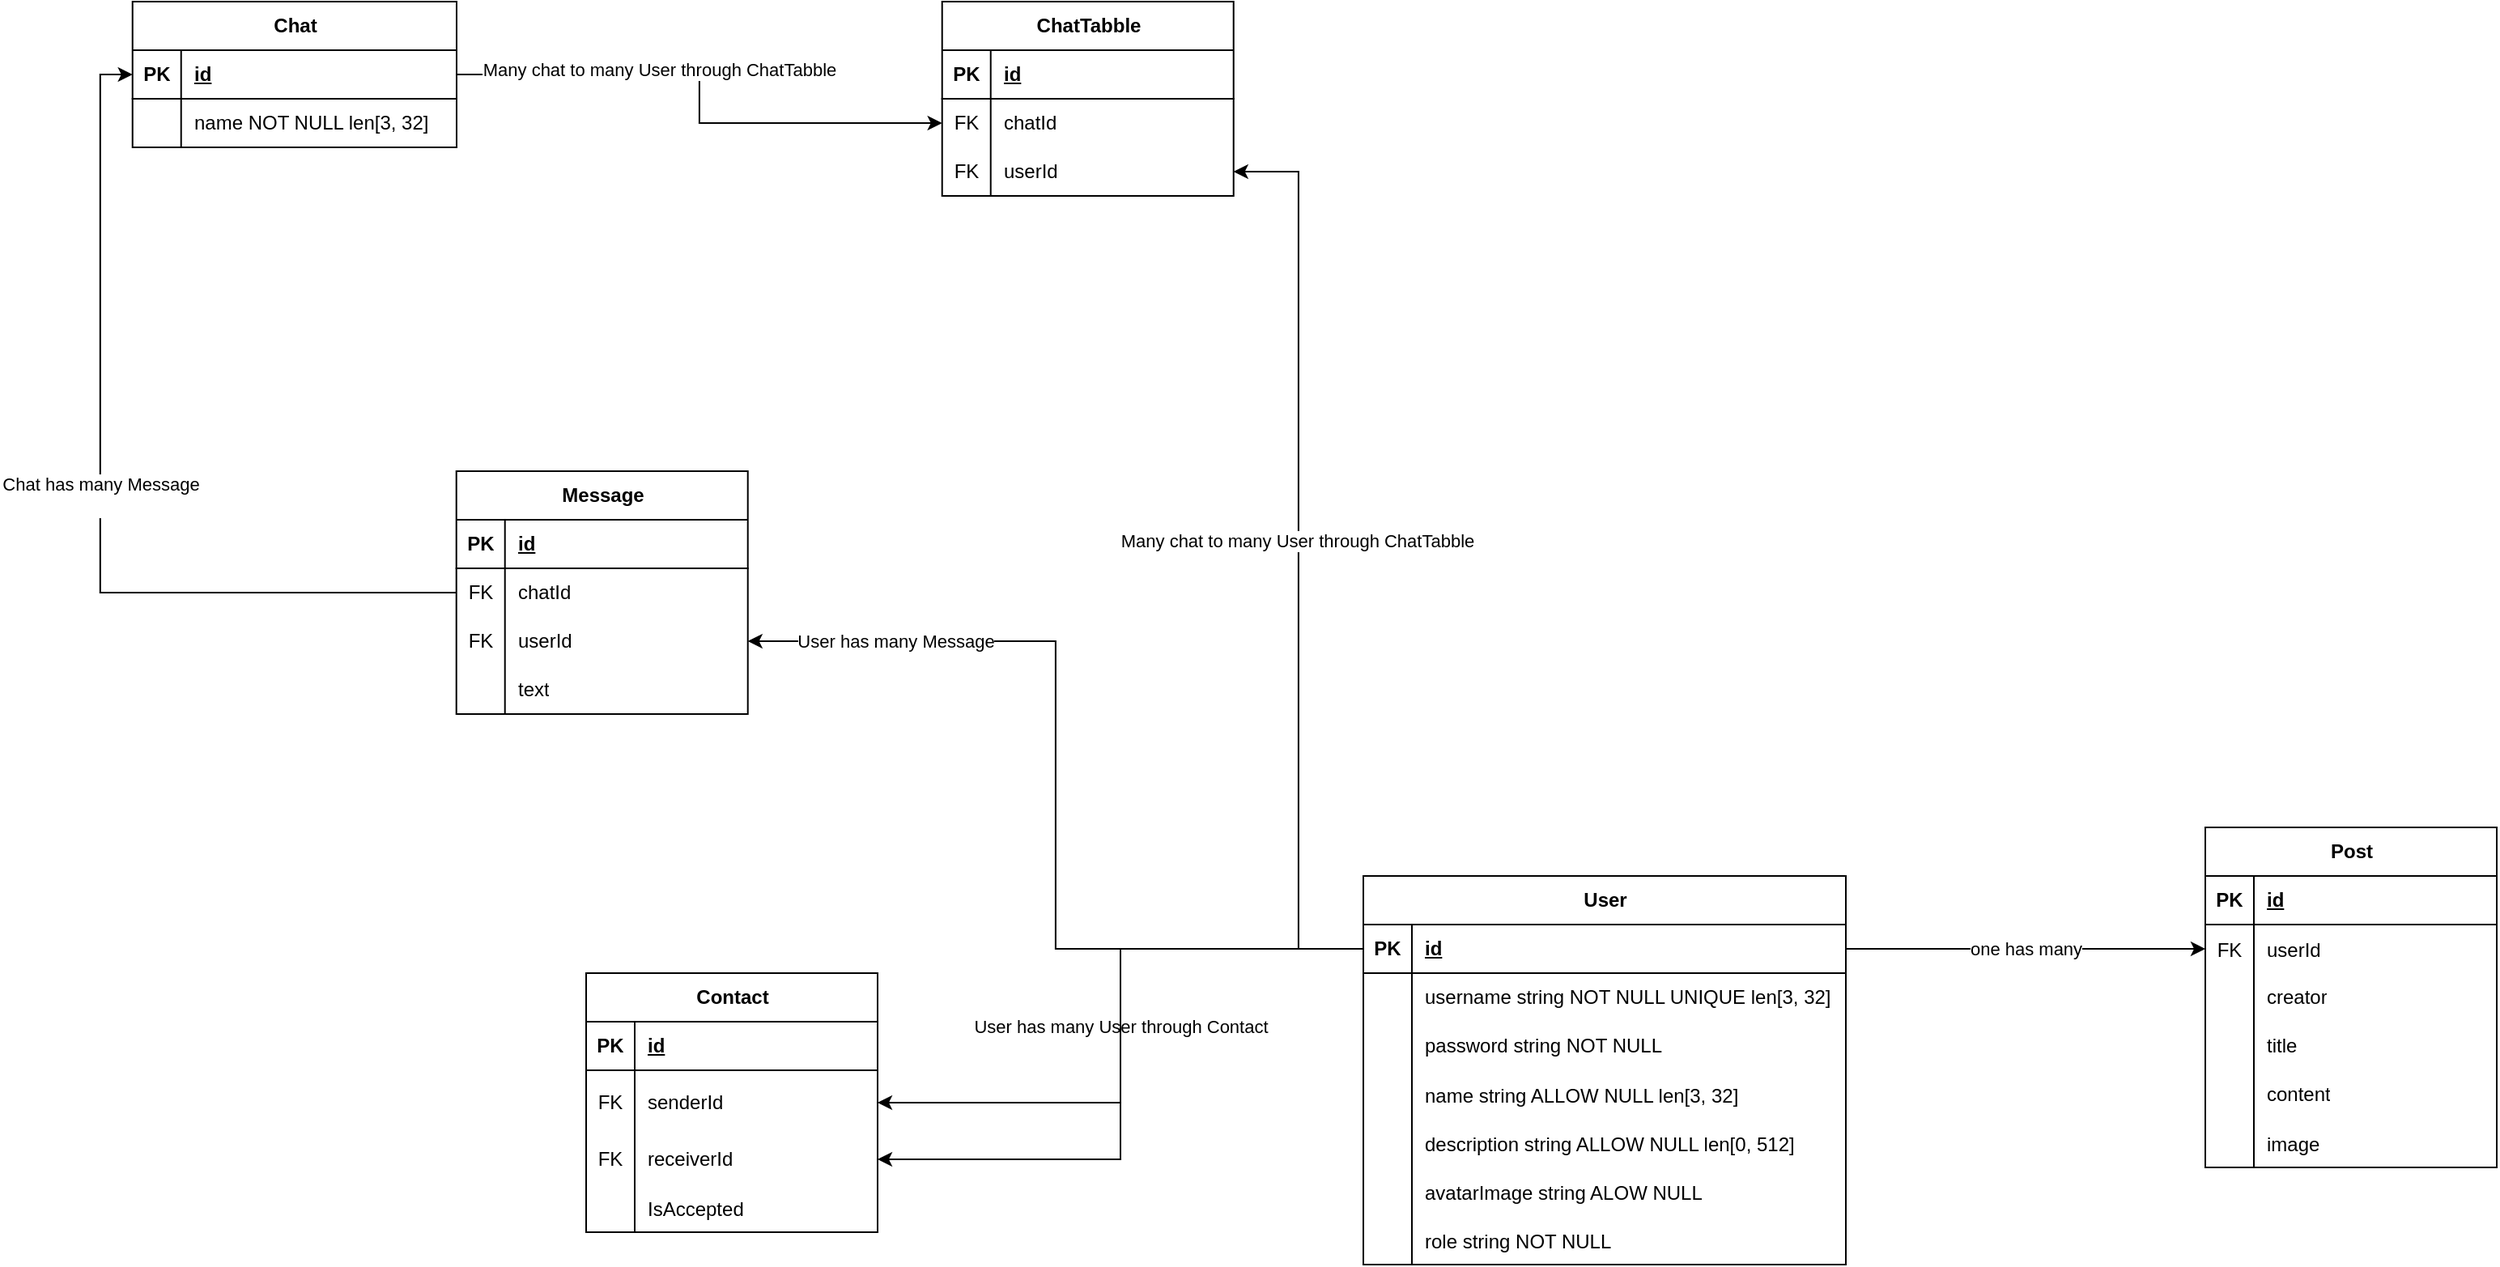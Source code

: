 <mxfile version="26.0.7">
  <diagram id="o-GIT0J28lEC-xjzzn_q" name="Страница — 1">
    <mxGraphModel dx="1694" dy="1719" grid="1" gridSize="10" guides="1" tooltips="1" connect="1" arrows="1" fold="1" page="1" pageScale="1" pageWidth="827" pageHeight="1169" math="0" shadow="0" adaptiveColors="auto">
      <root>
        <mxCell id="0" />
        <mxCell id="1" parent="0" />
        <mxCell id="wrIphnK_UjTb3TFfdowP-1" value="User" style="shape=table;startSize=30;container=1;collapsible=1;childLayout=tableLayout;fixedRows=1;rowLines=0;fontStyle=1;align=center;resizeLast=1;html=1;" vertex="1" parent="1">
          <mxGeometry x="80" y="160" width="298" height="240" as="geometry">
            <mxRectangle x="200" y="160" width="70" height="30" as="alternateBounds" />
          </mxGeometry>
        </mxCell>
        <mxCell id="wrIphnK_UjTb3TFfdowP-2" value="" style="shape=tableRow;horizontal=0;startSize=0;swimlaneHead=0;swimlaneBody=0;fillColor=none;collapsible=0;dropTarget=0;points=[[0,0.5],[1,0.5]];portConstraint=eastwest;top=0;left=0;right=0;bottom=1;" vertex="1" parent="wrIphnK_UjTb3TFfdowP-1">
          <mxGeometry y="30" width="298" height="30" as="geometry" />
        </mxCell>
        <mxCell id="wrIphnK_UjTb3TFfdowP-3" value="PK" style="shape=partialRectangle;connectable=0;fillColor=none;top=0;left=0;bottom=0;right=0;fontStyle=1;overflow=hidden;whiteSpace=wrap;html=1;" vertex="1" parent="wrIphnK_UjTb3TFfdowP-2">
          <mxGeometry width="30" height="30" as="geometry">
            <mxRectangle width="30" height="30" as="alternateBounds" />
          </mxGeometry>
        </mxCell>
        <mxCell id="wrIphnK_UjTb3TFfdowP-4" value="id" style="shape=partialRectangle;connectable=0;fillColor=none;top=0;left=0;bottom=0;right=0;align=left;spacingLeft=6;fontStyle=5;overflow=hidden;whiteSpace=wrap;html=1;" vertex="1" parent="wrIphnK_UjTb3TFfdowP-2">
          <mxGeometry x="30" width="268" height="30" as="geometry">
            <mxRectangle width="268" height="30" as="alternateBounds" />
          </mxGeometry>
        </mxCell>
        <mxCell id="wrIphnK_UjTb3TFfdowP-5" value="" style="shape=tableRow;horizontal=0;startSize=0;swimlaneHead=0;swimlaneBody=0;fillColor=none;collapsible=0;dropTarget=0;points=[[0,0.5],[1,0.5]];portConstraint=eastwest;top=0;left=0;right=0;bottom=0;" vertex="1" parent="wrIphnK_UjTb3TFfdowP-1">
          <mxGeometry y="60" width="298" height="30" as="geometry" />
        </mxCell>
        <mxCell id="wrIphnK_UjTb3TFfdowP-6" value="" style="shape=partialRectangle;connectable=0;fillColor=none;top=0;left=0;bottom=0;right=0;editable=1;overflow=hidden;whiteSpace=wrap;html=1;" vertex="1" parent="wrIphnK_UjTb3TFfdowP-5">
          <mxGeometry width="30" height="30" as="geometry">
            <mxRectangle width="30" height="30" as="alternateBounds" />
          </mxGeometry>
        </mxCell>
        <mxCell id="wrIphnK_UjTb3TFfdowP-7" value="username string NOT NULL UNIQUE len[3, 32]" style="shape=partialRectangle;connectable=0;fillColor=none;top=0;left=0;bottom=0;right=0;align=left;spacingLeft=6;overflow=hidden;whiteSpace=wrap;html=1;" vertex="1" parent="wrIphnK_UjTb3TFfdowP-5">
          <mxGeometry x="30" width="268" height="30" as="geometry">
            <mxRectangle width="268" height="30" as="alternateBounds" />
          </mxGeometry>
        </mxCell>
        <mxCell id="wrIphnK_UjTb3TFfdowP-8" value="" style="shape=tableRow;horizontal=0;startSize=0;swimlaneHead=0;swimlaneBody=0;fillColor=none;collapsible=0;dropTarget=0;points=[[0,0.5],[1,0.5]];portConstraint=eastwest;top=0;left=0;right=0;bottom=0;" vertex="1" parent="wrIphnK_UjTb3TFfdowP-1">
          <mxGeometry y="90" width="298" height="30" as="geometry" />
        </mxCell>
        <mxCell id="wrIphnK_UjTb3TFfdowP-9" value="" style="shape=partialRectangle;connectable=0;fillColor=none;top=0;left=0;bottom=0;right=0;editable=1;overflow=hidden;whiteSpace=wrap;html=1;" vertex="1" parent="wrIphnK_UjTb3TFfdowP-8">
          <mxGeometry width="30" height="30" as="geometry">
            <mxRectangle width="30" height="30" as="alternateBounds" />
          </mxGeometry>
        </mxCell>
        <mxCell id="wrIphnK_UjTb3TFfdowP-10" value="password string NOT NULL" style="shape=partialRectangle;connectable=0;fillColor=none;top=0;left=0;bottom=0;right=0;align=left;spacingLeft=6;overflow=hidden;whiteSpace=wrap;html=1;" vertex="1" parent="wrIphnK_UjTb3TFfdowP-8">
          <mxGeometry x="30" width="268" height="30" as="geometry">
            <mxRectangle width="268" height="30" as="alternateBounds" />
          </mxGeometry>
        </mxCell>
        <mxCell id="wrIphnK_UjTb3TFfdowP-15" value="" style="shape=tableRow;horizontal=0;startSize=0;swimlaneHead=0;swimlaneBody=0;fillColor=none;collapsible=0;dropTarget=0;points=[[0,0.5],[1,0.5]];portConstraint=eastwest;top=0;left=0;right=0;bottom=0;" vertex="1" parent="wrIphnK_UjTb3TFfdowP-1">
          <mxGeometry y="120" width="298" height="30" as="geometry" />
        </mxCell>
        <mxCell id="wrIphnK_UjTb3TFfdowP-16" value="" style="shape=partialRectangle;connectable=0;fillColor=none;top=0;left=0;bottom=0;right=0;editable=1;overflow=hidden;" vertex="1" parent="wrIphnK_UjTb3TFfdowP-15">
          <mxGeometry width="30" height="30" as="geometry">
            <mxRectangle width="30" height="30" as="alternateBounds" />
          </mxGeometry>
        </mxCell>
        <mxCell id="wrIphnK_UjTb3TFfdowP-17" value="name string ALLOW NULL len[3, 32]" style="shape=partialRectangle;connectable=0;fillColor=none;top=0;left=0;bottom=0;right=0;align=left;spacingLeft=6;overflow=hidden;" vertex="1" parent="wrIphnK_UjTb3TFfdowP-15">
          <mxGeometry x="30" width="268" height="30" as="geometry">
            <mxRectangle width="268" height="30" as="alternateBounds" />
          </mxGeometry>
        </mxCell>
        <mxCell id="wrIphnK_UjTb3TFfdowP-30" value="" style="shape=tableRow;horizontal=0;startSize=0;swimlaneHead=0;swimlaneBody=0;fillColor=none;collapsible=0;dropTarget=0;points=[[0,0.5],[1,0.5]];portConstraint=eastwest;top=0;left=0;right=0;bottom=0;" vertex="1" parent="wrIphnK_UjTb3TFfdowP-1">
          <mxGeometry y="150" width="298" height="30" as="geometry" />
        </mxCell>
        <mxCell id="wrIphnK_UjTb3TFfdowP-31" value="" style="shape=partialRectangle;connectable=0;fillColor=none;top=0;left=0;bottom=0;right=0;editable=1;overflow=hidden;" vertex="1" parent="wrIphnK_UjTb3TFfdowP-30">
          <mxGeometry width="30" height="30" as="geometry">
            <mxRectangle width="30" height="30" as="alternateBounds" />
          </mxGeometry>
        </mxCell>
        <mxCell id="wrIphnK_UjTb3TFfdowP-32" value="description string ALLOW NULL len[0, 512]" style="shape=partialRectangle;connectable=0;fillColor=none;top=0;left=0;bottom=0;right=0;align=left;spacingLeft=6;overflow=hidden;" vertex="1" parent="wrIphnK_UjTb3TFfdowP-30">
          <mxGeometry x="30" width="268" height="30" as="geometry">
            <mxRectangle width="268" height="30" as="alternateBounds" />
          </mxGeometry>
        </mxCell>
        <mxCell id="wrIphnK_UjTb3TFfdowP-33" value="" style="shape=tableRow;horizontal=0;startSize=0;swimlaneHead=0;swimlaneBody=0;fillColor=none;collapsible=0;dropTarget=0;points=[[0,0.5],[1,0.5]];portConstraint=eastwest;top=0;left=0;right=0;bottom=0;" vertex="1" parent="wrIphnK_UjTb3TFfdowP-1">
          <mxGeometry y="180" width="298" height="30" as="geometry" />
        </mxCell>
        <mxCell id="wrIphnK_UjTb3TFfdowP-34" value="" style="shape=partialRectangle;connectable=0;fillColor=none;top=0;left=0;bottom=0;right=0;editable=1;overflow=hidden;" vertex="1" parent="wrIphnK_UjTb3TFfdowP-33">
          <mxGeometry width="30" height="30" as="geometry">
            <mxRectangle width="30" height="30" as="alternateBounds" />
          </mxGeometry>
        </mxCell>
        <mxCell id="wrIphnK_UjTb3TFfdowP-35" value="avatarImage string ALOW NULL " style="shape=partialRectangle;connectable=0;fillColor=none;top=0;left=0;bottom=0;right=0;align=left;spacingLeft=6;overflow=hidden;" vertex="1" parent="wrIphnK_UjTb3TFfdowP-33">
          <mxGeometry x="30" width="268" height="30" as="geometry">
            <mxRectangle width="268" height="30" as="alternateBounds" />
          </mxGeometry>
        </mxCell>
        <mxCell id="wrIphnK_UjTb3TFfdowP-66" value="" style="shape=tableRow;horizontal=0;startSize=0;swimlaneHead=0;swimlaneBody=0;fillColor=none;collapsible=0;dropTarget=0;points=[[0,0.5],[1,0.5]];portConstraint=eastwest;top=0;left=0;right=0;bottom=0;" vertex="1" parent="wrIphnK_UjTb3TFfdowP-1">
          <mxGeometry y="210" width="298" height="30" as="geometry" />
        </mxCell>
        <mxCell id="wrIphnK_UjTb3TFfdowP-67" value="" style="shape=partialRectangle;connectable=0;fillColor=none;top=0;left=0;bottom=0;right=0;editable=1;overflow=hidden;" vertex="1" parent="wrIphnK_UjTb3TFfdowP-66">
          <mxGeometry width="30" height="30" as="geometry">
            <mxRectangle width="30" height="30" as="alternateBounds" />
          </mxGeometry>
        </mxCell>
        <mxCell id="wrIphnK_UjTb3TFfdowP-68" value="role string NOT NULL " style="shape=partialRectangle;connectable=0;fillColor=none;top=0;left=0;bottom=0;right=0;align=left;spacingLeft=6;overflow=hidden;" vertex="1" parent="wrIphnK_UjTb3TFfdowP-66">
          <mxGeometry x="30" width="268" height="30" as="geometry">
            <mxRectangle width="268" height="30" as="alternateBounds" />
          </mxGeometry>
        </mxCell>
        <mxCell id="wrIphnK_UjTb3TFfdowP-49" value="Post" style="shape=table;startSize=30;container=1;collapsible=1;childLayout=tableLayout;fixedRows=1;rowLines=0;fontStyle=1;align=center;resizeLast=1;html=1;" vertex="1" parent="1">
          <mxGeometry x="600" y="130" width="180" height="210" as="geometry" />
        </mxCell>
        <mxCell id="wrIphnK_UjTb3TFfdowP-50" value="" style="shape=tableRow;horizontal=0;startSize=0;swimlaneHead=0;swimlaneBody=0;fillColor=none;collapsible=0;dropTarget=0;points=[[0,0.5],[1,0.5]];portConstraint=eastwest;top=0;left=0;right=0;bottom=1;" vertex="1" parent="wrIphnK_UjTb3TFfdowP-49">
          <mxGeometry y="30" width="180" height="30" as="geometry" />
        </mxCell>
        <mxCell id="wrIphnK_UjTb3TFfdowP-51" value="PK" style="shape=partialRectangle;connectable=0;fillColor=none;top=0;left=0;bottom=0;right=0;fontStyle=1;overflow=hidden;whiteSpace=wrap;html=1;" vertex="1" parent="wrIphnK_UjTb3TFfdowP-50">
          <mxGeometry width="30" height="30" as="geometry">
            <mxRectangle width="30" height="30" as="alternateBounds" />
          </mxGeometry>
        </mxCell>
        <mxCell id="wrIphnK_UjTb3TFfdowP-52" value="id" style="shape=partialRectangle;connectable=0;fillColor=none;top=0;left=0;bottom=0;right=0;align=left;spacingLeft=6;fontStyle=5;overflow=hidden;whiteSpace=wrap;html=1;" vertex="1" parent="wrIphnK_UjTb3TFfdowP-50">
          <mxGeometry x="30" width="150" height="30" as="geometry">
            <mxRectangle width="150" height="30" as="alternateBounds" />
          </mxGeometry>
        </mxCell>
        <mxCell id="wrIphnK_UjTb3TFfdowP-162" value="" style="shape=tableRow;horizontal=0;startSize=0;swimlaneHead=0;swimlaneBody=0;fillColor=none;collapsible=0;dropTarget=0;points=[[0,0.5],[1,0.5]];portConstraint=eastwest;top=0;left=0;right=0;bottom=0;" vertex="1" parent="wrIphnK_UjTb3TFfdowP-49">
          <mxGeometry y="60" width="180" height="30" as="geometry" />
        </mxCell>
        <mxCell id="wrIphnK_UjTb3TFfdowP-163" value="FK" style="shape=partialRectangle;connectable=0;fillColor=none;top=0;left=0;bottom=0;right=0;editable=1;overflow=hidden;" vertex="1" parent="wrIphnK_UjTb3TFfdowP-162">
          <mxGeometry width="30" height="30" as="geometry">
            <mxRectangle width="30" height="30" as="alternateBounds" />
          </mxGeometry>
        </mxCell>
        <mxCell id="wrIphnK_UjTb3TFfdowP-164" value="userId" style="shape=partialRectangle;connectable=0;fillColor=none;top=0;left=0;bottom=0;right=0;align=left;spacingLeft=6;overflow=hidden;" vertex="1" parent="wrIphnK_UjTb3TFfdowP-162">
          <mxGeometry x="30" width="150" height="30" as="geometry">
            <mxRectangle width="150" height="30" as="alternateBounds" />
          </mxGeometry>
        </mxCell>
        <mxCell id="wrIphnK_UjTb3TFfdowP-53" value="" style="shape=tableRow;horizontal=0;startSize=0;swimlaneHead=0;swimlaneBody=0;fillColor=none;collapsible=0;dropTarget=0;points=[[0,0.5],[1,0.5]];portConstraint=eastwest;top=0;left=0;right=0;bottom=0;" vertex="1" parent="wrIphnK_UjTb3TFfdowP-49">
          <mxGeometry y="90" width="180" height="30" as="geometry" />
        </mxCell>
        <mxCell id="wrIphnK_UjTb3TFfdowP-54" value="" style="shape=partialRectangle;connectable=0;fillColor=none;top=0;left=0;bottom=0;right=0;editable=1;overflow=hidden;whiteSpace=wrap;html=1;" vertex="1" parent="wrIphnK_UjTb3TFfdowP-53">
          <mxGeometry width="30" height="30" as="geometry">
            <mxRectangle width="30" height="30" as="alternateBounds" />
          </mxGeometry>
        </mxCell>
        <mxCell id="wrIphnK_UjTb3TFfdowP-55" value="creator" style="shape=partialRectangle;connectable=0;fillColor=none;top=0;left=0;bottom=0;right=0;align=left;spacingLeft=6;overflow=hidden;whiteSpace=wrap;html=1;" vertex="1" parent="wrIphnK_UjTb3TFfdowP-53">
          <mxGeometry x="30" width="150" height="30" as="geometry">
            <mxRectangle width="150" height="30" as="alternateBounds" />
          </mxGeometry>
        </mxCell>
        <mxCell id="wrIphnK_UjTb3TFfdowP-56" value="" style="shape=tableRow;horizontal=0;startSize=0;swimlaneHead=0;swimlaneBody=0;fillColor=none;collapsible=0;dropTarget=0;points=[[0,0.5],[1,0.5]];portConstraint=eastwest;top=0;left=0;right=0;bottom=0;" vertex="1" parent="wrIphnK_UjTb3TFfdowP-49">
          <mxGeometry y="120" width="180" height="30" as="geometry" />
        </mxCell>
        <mxCell id="wrIphnK_UjTb3TFfdowP-57" value="" style="shape=partialRectangle;connectable=0;fillColor=none;top=0;left=0;bottom=0;right=0;editable=1;overflow=hidden;whiteSpace=wrap;html=1;" vertex="1" parent="wrIphnK_UjTb3TFfdowP-56">
          <mxGeometry width="30" height="30" as="geometry">
            <mxRectangle width="30" height="30" as="alternateBounds" />
          </mxGeometry>
        </mxCell>
        <mxCell id="wrIphnK_UjTb3TFfdowP-58" value="title" style="shape=partialRectangle;connectable=0;fillColor=none;top=0;left=0;bottom=0;right=0;align=left;spacingLeft=6;overflow=hidden;whiteSpace=wrap;html=1;" vertex="1" parent="wrIphnK_UjTb3TFfdowP-56">
          <mxGeometry x="30" width="150" height="30" as="geometry">
            <mxRectangle width="150" height="30" as="alternateBounds" />
          </mxGeometry>
        </mxCell>
        <mxCell id="wrIphnK_UjTb3TFfdowP-59" value="" style="shape=tableRow;horizontal=0;startSize=0;swimlaneHead=0;swimlaneBody=0;fillColor=none;collapsible=0;dropTarget=0;points=[[0,0.5],[1,0.5]];portConstraint=eastwest;top=0;left=0;right=0;bottom=0;" vertex="1" parent="wrIphnK_UjTb3TFfdowP-49">
          <mxGeometry y="150" width="180" height="30" as="geometry" />
        </mxCell>
        <mxCell id="wrIphnK_UjTb3TFfdowP-60" value="" style="shape=partialRectangle;connectable=0;fillColor=none;top=0;left=0;bottom=0;right=0;editable=1;overflow=hidden;whiteSpace=wrap;html=1;" vertex="1" parent="wrIphnK_UjTb3TFfdowP-59">
          <mxGeometry width="30" height="30" as="geometry">
            <mxRectangle width="30" height="30" as="alternateBounds" />
          </mxGeometry>
        </mxCell>
        <mxCell id="wrIphnK_UjTb3TFfdowP-61" value="content" style="shape=partialRectangle;connectable=0;fillColor=none;top=0;left=0;bottom=0;right=0;align=left;spacingLeft=6;overflow=hidden;whiteSpace=wrap;html=1;" vertex="1" parent="wrIphnK_UjTb3TFfdowP-59">
          <mxGeometry x="30" width="150" height="30" as="geometry">
            <mxRectangle width="150" height="30" as="alternateBounds" />
          </mxGeometry>
        </mxCell>
        <mxCell id="wrIphnK_UjTb3TFfdowP-63" value="" style="shape=tableRow;horizontal=0;startSize=0;swimlaneHead=0;swimlaneBody=0;fillColor=none;collapsible=0;dropTarget=0;points=[[0,0.5],[1,0.5]];portConstraint=eastwest;top=0;left=0;right=0;bottom=0;" vertex="1" parent="wrIphnK_UjTb3TFfdowP-49">
          <mxGeometry y="180" width="180" height="30" as="geometry" />
        </mxCell>
        <mxCell id="wrIphnK_UjTb3TFfdowP-64" value="" style="shape=partialRectangle;connectable=0;fillColor=none;top=0;left=0;bottom=0;right=0;editable=1;overflow=hidden;" vertex="1" parent="wrIphnK_UjTb3TFfdowP-63">
          <mxGeometry width="30" height="30" as="geometry">
            <mxRectangle width="30" height="30" as="alternateBounds" />
          </mxGeometry>
        </mxCell>
        <mxCell id="wrIphnK_UjTb3TFfdowP-65" value="image" style="shape=partialRectangle;connectable=0;fillColor=none;top=0;left=0;bottom=0;right=0;align=left;spacingLeft=6;overflow=hidden;" vertex="1" parent="wrIphnK_UjTb3TFfdowP-63">
          <mxGeometry x="30" width="150" height="30" as="geometry">
            <mxRectangle width="150" height="30" as="alternateBounds" />
          </mxGeometry>
        </mxCell>
        <mxCell id="wrIphnK_UjTb3TFfdowP-62" value="one has many" style="edgeStyle=orthogonalEdgeStyle;rounded=0;orthogonalLoop=1;jettySize=auto;html=1;exitX=1;exitY=0.5;exitDx=0;exitDy=0;entryX=0;entryY=0.5;entryDx=0;entryDy=0;" edge="1" parent="1" source="wrIphnK_UjTb3TFfdowP-2" target="wrIphnK_UjTb3TFfdowP-162">
          <mxGeometry relative="1" as="geometry">
            <mxPoint x="570" y="235" as="targetPoint" />
          </mxGeometry>
        </mxCell>
        <mxCell id="wrIphnK_UjTb3TFfdowP-92" value="Contact" style="shape=table;startSize=30;container=1;collapsible=1;childLayout=tableLayout;fixedRows=1;rowLines=0;fontStyle=1;align=center;resizeLast=1;html=1;" vertex="1" parent="1">
          <mxGeometry x="-400" y="220" width="180" height="160" as="geometry" />
        </mxCell>
        <mxCell id="wrIphnK_UjTb3TFfdowP-93" value="" style="shape=tableRow;horizontal=0;startSize=0;swimlaneHead=0;swimlaneBody=0;fillColor=none;collapsible=0;dropTarget=0;points=[[0,0.5],[1,0.5]];portConstraint=eastwest;top=0;left=0;right=0;bottom=1;" vertex="1" parent="wrIphnK_UjTb3TFfdowP-92">
          <mxGeometry y="30" width="180" height="30" as="geometry" />
        </mxCell>
        <mxCell id="wrIphnK_UjTb3TFfdowP-94" value="PK" style="shape=partialRectangle;connectable=0;fillColor=none;top=0;left=0;bottom=0;right=0;fontStyle=1;overflow=hidden;whiteSpace=wrap;html=1;" vertex="1" parent="wrIphnK_UjTb3TFfdowP-93">
          <mxGeometry width="30" height="30" as="geometry">
            <mxRectangle width="30" height="30" as="alternateBounds" />
          </mxGeometry>
        </mxCell>
        <mxCell id="wrIphnK_UjTb3TFfdowP-95" value="id" style="shape=partialRectangle;connectable=0;fillColor=none;top=0;left=0;bottom=0;right=0;align=left;spacingLeft=6;fontStyle=5;overflow=hidden;whiteSpace=wrap;html=1;" vertex="1" parent="wrIphnK_UjTb3TFfdowP-93">
          <mxGeometry x="30" width="150" height="30" as="geometry">
            <mxRectangle width="150" height="30" as="alternateBounds" />
          </mxGeometry>
        </mxCell>
        <mxCell id="wrIphnK_UjTb3TFfdowP-96" value="" style="shape=tableRow;horizontal=0;startSize=0;swimlaneHead=0;swimlaneBody=0;fillColor=none;collapsible=0;dropTarget=0;points=[[0,0.5],[1,0.5]];portConstraint=eastwest;top=0;left=0;right=0;bottom=0;" vertex="1" parent="wrIphnK_UjTb3TFfdowP-92">
          <mxGeometry y="60" width="180" height="40" as="geometry" />
        </mxCell>
        <mxCell id="wrIphnK_UjTb3TFfdowP-97" value="FK" style="shape=partialRectangle;connectable=0;fillColor=none;top=0;left=0;bottom=0;right=0;editable=1;overflow=hidden;whiteSpace=wrap;html=1;" vertex="1" parent="wrIphnK_UjTb3TFfdowP-96">
          <mxGeometry width="30" height="40" as="geometry">
            <mxRectangle width="30" height="40" as="alternateBounds" />
          </mxGeometry>
        </mxCell>
        <mxCell id="wrIphnK_UjTb3TFfdowP-98" value="senderId" style="shape=partialRectangle;connectable=0;fillColor=none;top=0;left=0;bottom=0;right=0;align=left;spacingLeft=6;overflow=hidden;whiteSpace=wrap;html=1;" vertex="1" parent="wrIphnK_UjTb3TFfdowP-96">
          <mxGeometry x="30" width="150" height="40" as="geometry">
            <mxRectangle width="150" height="40" as="alternateBounds" />
          </mxGeometry>
        </mxCell>
        <mxCell id="wrIphnK_UjTb3TFfdowP-99" value="" style="shape=tableRow;horizontal=0;startSize=0;swimlaneHead=0;swimlaneBody=0;fillColor=none;collapsible=0;dropTarget=0;points=[[0,0.5],[1,0.5]];portConstraint=eastwest;top=0;left=0;right=0;bottom=0;" vertex="1" parent="wrIphnK_UjTb3TFfdowP-92">
          <mxGeometry y="100" width="180" height="30" as="geometry" />
        </mxCell>
        <mxCell id="wrIphnK_UjTb3TFfdowP-100" value="FK" style="shape=partialRectangle;connectable=0;fillColor=none;top=0;left=0;bottom=0;right=0;editable=1;overflow=hidden;whiteSpace=wrap;html=1;" vertex="1" parent="wrIphnK_UjTb3TFfdowP-99">
          <mxGeometry width="30" height="30" as="geometry">
            <mxRectangle width="30" height="30" as="alternateBounds" />
          </mxGeometry>
        </mxCell>
        <mxCell id="wrIphnK_UjTb3TFfdowP-101" value="receiverId" style="shape=partialRectangle;connectable=0;fillColor=none;top=0;left=0;bottom=0;right=0;align=left;spacingLeft=6;overflow=hidden;whiteSpace=wrap;html=1;" vertex="1" parent="wrIphnK_UjTb3TFfdowP-99">
          <mxGeometry x="30" width="150" height="30" as="geometry">
            <mxRectangle width="150" height="30" as="alternateBounds" />
          </mxGeometry>
        </mxCell>
        <mxCell id="wrIphnK_UjTb3TFfdowP-154" value="" style="shape=tableRow;horizontal=0;startSize=0;swimlaneHead=0;swimlaneBody=0;fillColor=none;collapsible=0;dropTarget=0;points=[[0,0.5],[1,0.5]];portConstraint=eastwest;top=0;left=0;right=0;bottom=0;" vertex="1" parent="wrIphnK_UjTb3TFfdowP-92">
          <mxGeometry y="130" width="180" height="30" as="geometry" />
        </mxCell>
        <mxCell id="wrIphnK_UjTb3TFfdowP-155" value="" style="shape=partialRectangle;connectable=0;fillColor=none;top=0;left=0;bottom=0;right=0;editable=1;overflow=hidden;" vertex="1" parent="wrIphnK_UjTb3TFfdowP-154">
          <mxGeometry width="30" height="30" as="geometry">
            <mxRectangle width="30" height="30" as="alternateBounds" />
          </mxGeometry>
        </mxCell>
        <mxCell id="wrIphnK_UjTb3TFfdowP-156" value="IsAccepted" style="shape=partialRectangle;connectable=0;fillColor=none;top=0;left=0;bottom=0;right=0;align=left;spacingLeft=6;overflow=hidden;" vertex="1" parent="wrIphnK_UjTb3TFfdowP-154">
          <mxGeometry x="30" width="150" height="30" as="geometry">
            <mxRectangle width="150" height="30" as="alternateBounds" />
          </mxGeometry>
        </mxCell>
        <mxCell id="wrIphnK_UjTb3TFfdowP-107" value="User has many User through Contact" style="edgeStyle=orthogonalEdgeStyle;rounded=0;orthogonalLoop=1;jettySize=auto;html=1;exitX=0;exitY=0.5;exitDx=0;exitDy=0;entryX=1;entryY=0.5;entryDx=0;entryDy=0;" edge="1" parent="1" source="wrIphnK_UjTb3TFfdowP-2" target="wrIphnK_UjTb3TFfdowP-96">
          <mxGeometry relative="1" as="geometry" />
        </mxCell>
        <mxCell id="wrIphnK_UjTb3TFfdowP-111" value="Chat" style="shape=table;startSize=30;container=1;collapsible=1;childLayout=tableLayout;fixedRows=1;rowLines=0;fontStyle=1;align=center;resizeLast=1;html=1;" vertex="1" parent="1">
          <mxGeometry x="-680.14" y="-380" width="200.14" height="90" as="geometry" />
        </mxCell>
        <mxCell id="wrIphnK_UjTb3TFfdowP-112" value="" style="shape=tableRow;horizontal=0;startSize=0;swimlaneHead=0;swimlaneBody=0;fillColor=none;collapsible=0;dropTarget=0;points=[[0,0.5],[1,0.5]];portConstraint=eastwest;top=0;left=0;right=0;bottom=1;" vertex="1" parent="wrIphnK_UjTb3TFfdowP-111">
          <mxGeometry y="30" width="200.14" height="30" as="geometry" />
        </mxCell>
        <mxCell id="wrIphnK_UjTb3TFfdowP-113" value="PK" style="shape=partialRectangle;connectable=0;fillColor=none;top=0;left=0;bottom=0;right=0;fontStyle=1;overflow=hidden;whiteSpace=wrap;html=1;" vertex="1" parent="wrIphnK_UjTb3TFfdowP-112">
          <mxGeometry width="30" height="30" as="geometry">
            <mxRectangle width="30" height="30" as="alternateBounds" />
          </mxGeometry>
        </mxCell>
        <mxCell id="wrIphnK_UjTb3TFfdowP-114" value="id" style="shape=partialRectangle;connectable=0;fillColor=none;top=0;left=0;bottom=0;right=0;align=left;spacingLeft=6;fontStyle=5;overflow=hidden;whiteSpace=wrap;html=1;" vertex="1" parent="wrIphnK_UjTb3TFfdowP-112">
          <mxGeometry x="30" width="170.14" height="30" as="geometry">
            <mxRectangle width="170.14" height="30" as="alternateBounds" />
          </mxGeometry>
        </mxCell>
        <mxCell id="wrIphnK_UjTb3TFfdowP-115" value="" style="shape=tableRow;horizontal=0;startSize=0;swimlaneHead=0;swimlaneBody=0;fillColor=none;collapsible=0;dropTarget=0;points=[[0,0.5],[1,0.5]];portConstraint=eastwest;top=0;left=0;right=0;bottom=0;" vertex="1" parent="wrIphnK_UjTb3TFfdowP-111">
          <mxGeometry y="60" width="200.14" height="30" as="geometry" />
        </mxCell>
        <mxCell id="wrIphnK_UjTb3TFfdowP-116" value="" style="shape=partialRectangle;connectable=0;fillColor=none;top=0;left=0;bottom=0;right=0;editable=1;overflow=hidden;whiteSpace=wrap;html=1;" vertex="1" parent="wrIphnK_UjTb3TFfdowP-115">
          <mxGeometry width="30" height="30" as="geometry">
            <mxRectangle width="30" height="30" as="alternateBounds" />
          </mxGeometry>
        </mxCell>
        <mxCell id="wrIphnK_UjTb3TFfdowP-117" value="name NOT NULL len[3, 32]" style="shape=partialRectangle;connectable=0;fillColor=none;top=0;left=0;bottom=0;right=0;align=left;spacingLeft=6;overflow=hidden;whiteSpace=wrap;html=1;" vertex="1" parent="wrIphnK_UjTb3TFfdowP-115">
          <mxGeometry x="30" width="170.14" height="30" as="geometry">
            <mxRectangle width="170.14" height="30" as="alternateBounds" />
          </mxGeometry>
        </mxCell>
        <mxCell id="wrIphnK_UjTb3TFfdowP-124" value="ChatTabble" style="shape=table;startSize=30;container=1;collapsible=1;childLayout=tableLayout;fixedRows=1;rowLines=0;fontStyle=1;align=center;resizeLast=1;html=1;" vertex="1" parent="1">
          <mxGeometry x="-180.14" y="-380" width="180" height="120" as="geometry" />
        </mxCell>
        <mxCell id="wrIphnK_UjTb3TFfdowP-125" value="" style="shape=tableRow;horizontal=0;startSize=0;swimlaneHead=0;swimlaneBody=0;fillColor=none;collapsible=0;dropTarget=0;points=[[0,0.5],[1,0.5]];portConstraint=eastwest;top=0;left=0;right=0;bottom=1;" vertex="1" parent="wrIphnK_UjTb3TFfdowP-124">
          <mxGeometry y="30" width="180" height="30" as="geometry" />
        </mxCell>
        <mxCell id="wrIphnK_UjTb3TFfdowP-126" value="PK" style="shape=partialRectangle;connectable=0;fillColor=none;top=0;left=0;bottom=0;right=0;fontStyle=1;overflow=hidden;whiteSpace=wrap;html=1;" vertex="1" parent="wrIphnK_UjTb3TFfdowP-125">
          <mxGeometry width="30" height="30" as="geometry">
            <mxRectangle width="30" height="30" as="alternateBounds" />
          </mxGeometry>
        </mxCell>
        <mxCell id="wrIphnK_UjTb3TFfdowP-127" value="id" style="shape=partialRectangle;connectable=0;fillColor=none;top=0;left=0;bottom=0;right=0;align=left;spacingLeft=6;fontStyle=5;overflow=hidden;whiteSpace=wrap;html=1;" vertex="1" parent="wrIphnK_UjTb3TFfdowP-125">
          <mxGeometry x="30" width="150" height="30" as="geometry">
            <mxRectangle width="150" height="30" as="alternateBounds" />
          </mxGeometry>
        </mxCell>
        <mxCell id="wrIphnK_UjTb3TFfdowP-128" value="" style="shape=tableRow;horizontal=0;startSize=0;swimlaneHead=0;swimlaneBody=0;fillColor=none;collapsible=0;dropTarget=0;points=[[0,0.5],[1,0.5]];portConstraint=eastwest;top=0;left=0;right=0;bottom=0;" vertex="1" parent="wrIphnK_UjTb3TFfdowP-124">
          <mxGeometry y="60" width="180" height="30" as="geometry" />
        </mxCell>
        <mxCell id="wrIphnK_UjTb3TFfdowP-129" value="FK" style="shape=partialRectangle;connectable=0;fillColor=none;top=0;left=0;bottom=0;right=0;editable=1;overflow=hidden;whiteSpace=wrap;html=1;" vertex="1" parent="wrIphnK_UjTb3TFfdowP-128">
          <mxGeometry width="30" height="30" as="geometry">
            <mxRectangle width="30" height="30" as="alternateBounds" />
          </mxGeometry>
        </mxCell>
        <mxCell id="wrIphnK_UjTb3TFfdowP-130" value="chatId" style="shape=partialRectangle;connectable=0;fillColor=none;top=0;left=0;bottom=0;right=0;align=left;spacingLeft=6;overflow=hidden;whiteSpace=wrap;html=1;" vertex="1" parent="wrIphnK_UjTb3TFfdowP-128">
          <mxGeometry x="30" width="150" height="30" as="geometry">
            <mxRectangle width="150" height="30" as="alternateBounds" />
          </mxGeometry>
        </mxCell>
        <mxCell id="wrIphnK_UjTb3TFfdowP-131" value="" style="shape=tableRow;horizontal=0;startSize=0;swimlaneHead=0;swimlaneBody=0;fillColor=none;collapsible=0;dropTarget=0;points=[[0,0.5],[1,0.5]];portConstraint=eastwest;top=0;left=0;right=0;bottom=0;" vertex="1" parent="wrIphnK_UjTb3TFfdowP-124">
          <mxGeometry y="90" width="180" height="30" as="geometry" />
        </mxCell>
        <mxCell id="wrIphnK_UjTb3TFfdowP-132" value="FK" style="shape=partialRectangle;connectable=0;fillColor=none;top=0;left=0;bottom=0;right=0;editable=1;overflow=hidden;whiteSpace=wrap;html=1;" vertex="1" parent="wrIphnK_UjTb3TFfdowP-131">
          <mxGeometry width="30" height="30" as="geometry">
            <mxRectangle width="30" height="30" as="alternateBounds" />
          </mxGeometry>
        </mxCell>
        <mxCell id="wrIphnK_UjTb3TFfdowP-133" value="userId" style="shape=partialRectangle;connectable=0;fillColor=none;top=0;left=0;bottom=0;right=0;align=left;spacingLeft=6;overflow=hidden;whiteSpace=wrap;html=1;" vertex="1" parent="wrIphnK_UjTb3TFfdowP-131">
          <mxGeometry x="30" width="150" height="30" as="geometry">
            <mxRectangle width="150" height="30" as="alternateBounds" />
          </mxGeometry>
        </mxCell>
        <mxCell id="wrIphnK_UjTb3TFfdowP-137" style="edgeStyle=orthogonalEdgeStyle;rounded=0;orthogonalLoop=1;jettySize=auto;html=1;exitX=0;exitY=0.5;exitDx=0;exitDy=0;entryX=1;entryY=0.5;entryDx=0;entryDy=0;" edge="1" parent="1" source="wrIphnK_UjTb3TFfdowP-2" target="wrIphnK_UjTb3TFfdowP-131">
          <mxGeometry relative="1" as="geometry" />
        </mxCell>
        <mxCell id="wrIphnK_UjTb3TFfdowP-140" value="&lt;div&gt;&lt;span style=&quot;background-color: light-dark(#ffffff, var(--ge-dark-color, #121212)); color: light-dark(rgb(0, 0, 0), rgb(255, 255, 255));&quot;&gt;Many chat to many User through ChatTabble&lt;/span&gt;&lt;/div&gt;" style="edgeLabel;html=1;align=center;verticalAlign=middle;resizable=0;points=[];" vertex="1" connectable="0" parent="wrIphnK_UjTb3TFfdowP-137">
          <mxGeometry x="0.041" y="1" relative="1" as="geometry">
            <mxPoint y="-1" as="offset" />
          </mxGeometry>
        </mxCell>
        <mxCell id="wrIphnK_UjTb3TFfdowP-138" style="edgeStyle=orthogonalEdgeStyle;rounded=0;orthogonalLoop=1;jettySize=auto;html=1;entryX=0;entryY=0.5;entryDx=0;entryDy=0;" edge="1" parent="1" source="wrIphnK_UjTb3TFfdowP-112" target="wrIphnK_UjTb3TFfdowP-128">
          <mxGeometry relative="1" as="geometry" />
        </mxCell>
        <mxCell id="wrIphnK_UjTb3TFfdowP-139" value="Many chat to many User through ChatTabble" style="edgeLabel;html=1;align=center;verticalAlign=middle;resizable=0;points=[];" vertex="1" connectable="0" parent="wrIphnK_UjTb3TFfdowP-138">
          <mxGeometry x="-0.243" y="3" relative="1" as="geometry">
            <mxPoint as="offset" />
          </mxGeometry>
        </mxCell>
        <mxCell id="wrIphnK_UjTb3TFfdowP-141" value="Message" style="shape=table;startSize=30;container=1;collapsible=1;childLayout=tableLayout;fixedRows=1;rowLines=0;fontStyle=1;align=center;resizeLast=1;html=1;" vertex="1" parent="1">
          <mxGeometry x="-480.14" y="-90" width="180" height="150" as="geometry" />
        </mxCell>
        <mxCell id="wrIphnK_UjTb3TFfdowP-142" value="" style="shape=tableRow;horizontal=0;startSize=0;swimlaneHead=0;swimlaneBody=0;fillColor=none;collapsible=0;dropTarget=0;points=[[0,0.5],[1,0.5]];portConstraint=eastwest;top=0;left=0;right=0;bottom=1;" vertex="1" parent="wrIphnK_UjTb3TFfdowP-141">
          <mxGeometry y="30" width="180" height="30" as="geometry" />
        </mxCell>
        <mxCell id="wrIphnK_UjTb3TFfdowP-143" value="PK" style="shape=partialRectangle;connectable=0;fillColor=none;top=0;left=0;bottom=0;right=0;fontStyle=1;overflow=hidden;whiteSpace=wrap;html=1;" vertex="1" parent="wrIphnK_UjTb3TFfdowP-142">
          <mxGeometry width="30" height="30" as="geometry">
            <mxRectangle width="30" height="30" as="alternateBounds" />
          </mxGeometry>
        </mxCell>
        <mxCell id="wrIphnK_UjTb3TFfdowP-144" value="id" style="shape=partialRectangle;connectable=0;fillColor=none;top=0;left=0;bottom=0;right=0;align=left;spacingLeft=6;fontStyle=5;overflow=hidden;whiteSpace=wrap;html=1;" vertex="1" parent="wrIphnK_UjTb3TFfdowP-142">
          <mxGeometry x="30" width="150" height="30" as="geometry">
            <mxRectangle width="150" height="30" as="alternateBounds" />
          </mxGeometry>
        </mxCell>
        <mxCell id="wrIphnK_UjTb3TFfdowP-145" value="" style="shape=tableRow;horizontal=0;startSize=0;swimlaneHead=0;swimlaneBody=0;fillColor=none;collapsible=0;dropTarget=0;points=[[0,0.5],[1,0.5]];portConstraint=eastwest;top=0;left=0;right=0;bottom=0;" vertex="1" parent="wrIphnK_UjTb3TFfdowP-141">
          <mxGeometry y="60" width="180" height="30" as="geometry" />
        </mxCell>
        <mxCell id="wrIphnK_UjTb3TFfdowP-146" value="FK" style="shape=partialRectangle;connectable=0;fillColor=none;top=0;left=0;bottom=0;right=0;editable=1;overflow=hidden;whiteSpace=wrap;html=1;" vertex="1" parent="wrIphnK_UjTb3TFfdowP-145">
          <mxGeometry width="30" height="30" as="geometry">
            <mxRectangle width="30" height="30" as="alternateBounds" />
          </mxGeometry>
        </mxCell>
        <mxCell id="wrIphnK_UjTb3TFfdowP-147" value="chatId" style="shape=partialRectangle;connectable=0;fillColor=none;top=0;left=0;bottom=0;right=0;align=left;spacingLeft=6;overflow=hidden;whiteSpace=wrap;html=1;" vertex="1" parent="wrIphnK_UjTb3TFfdowP-145">
          <mxGeometry x="30" width="150" height="30" as="geometry">
            <mxRectangle width="150" height="30" as="alternateBounds" />
          </mxGeometry>
        </mxCell>
        <mxCell id="wrIphnK_UjTb3TFfdowP-148" value="" style="shape=tableRow;horizontal=0;startSize=0;swimlaneHead=0;swimlaneBody=0;fillColor=none;collapsible=0;dropTarget=0;points=[[0,0.5],[1,0.5]];portConstraint=eastwest;top=0;left=0;right=0;bottom=0;" vertex="1" parent="wrIphnK_UjTb3TFfdowP-141">
          <mxGeometry y="90" width="180" height="30" as="geometry" />
        </mxCell>
        <mxCell id="wrIphnK_UjTb3TFfdowP-149" value="FK" style="shape=partialRectangle;connectable=0;fillColor=none;top=0;left=0;bottom=0;right=0;editable=1;overflow=hidden;whiteSpace=wrap;html=1;" vertex="1" parent="wrIphnK_UjTb3TFfdowP-148">
          <mxGeometry width="30" height="30" as="geometry">
            <mxRectangle width="30" height="30" as="alternateBounds" />
          </mxGeometry>
        </mxCell>
        <mxCell id="wrIphnK_UjTb3TFfdowP-150" value="userId" style="shape=partialRectangle;connectable=0;fillColor=none;top=0;left=0;bottom=0;right=0;align=left;spacingLeft=6;overflow=hidden;whiteSpace=wrap;html=1;" vertex="1" parent="wrIphnK_UjTb3TFfdowP-148">
          <mxGeometry x="30" width="150" height="30" as="geometry">
            <mxRectangle width="150" height="30" as="alternateBounds" />
          </mxGeometry>
        </mxCell>
        <mxCell id="wrIphnK_UjTb3TFfdowP-151" value="" style="shape=tableRow;horizontal=0;startSize=0;swimlaneHead=0;swimlaneBody=0;fillColor=none;collapsible=0;dropTarget=0;points=[[0,0.5],[1,0.5]];portConstraint=eastwest;top=0;left=0;right=0;bottom=0;" vertex="1" parent="wrIphnK_UjTb3TFfdowP-141">
          <mxGeometry y="120" width="180" height="30" as="geometry" />
        </mxCell>
        <mxCell id="wrIphnK_UjTb3TFfdowP-152" value="" style="shape=partialRectangle;connectable=0;fillColor=none;top=0;left=0;bottom=0;right=0;editable=1;overflow=hidden;whiteSpace=wrap;html=1;" vertex="1" parent="wrIphnK_UjTb3TFfdowP-151">
          <mxGeometry width="30" height="30" as="geometry">
            <mxRectangle width="30" height="30" as="alternateBounds" />
          </mxGeometry>
        </mxCell>
        <mxCell id="wrIphnK_UjTb3TFfdowP-153" value="text" style="shape=partialRectangle;connectable=0;fillColor=none;top=0;left=0;bottom=0;right=0;align=left;spacingLeft=6;overflow=hidden;whiteSpace=wrap;html=1;" vertex="1" parent="wrIphnK_UjTb3TFfdowP-151">
          <mxGeometry x="30" width="150" height="30" as="geometry">
            <mxRectangle width="150" height="30" as="alternateBounds" />
          </mxGeometry>
        </mxCell>
        <mxCell id="wrIphnK_UjTb3TFfdowP-157" value="Chat has many Message&lt;div&gt;&lt;br&gt;&lt;/div&gt;" style="edgeStyle=orthogonalEdgeStyle;rounded=0;orthogonalLoop=1;jettySize=auto;html=1;entryX=0;entryY=0.5;entryDx=0;entryDy=0;" edge="1" parent="1" source="wrIphnK_UjTb3TFfdowP-145" target="wrIphnK_UjTb3TFfdowP-112">
          <mxGeometry relative="1" as="geometry" />
        </mxCell>
        <mxCell id="wrIphnK_UjTb3TFfdowP-158" style="edgeStyle=orthogonalEdgeStyle;rounded=0;orthogonalLoop=1;jettySize=auto;html=1;exitX=0;exitY=0.5;exitDx=0;exitDy=0;entryX=1;entryY=0.5;entryDx=0;entryDy=0;" edge="1" parent="1" source="wrIphnK_UjTb3TFfdowP-2" target="wrIphnK_UjTb3TFfdowP-148">
          <mxGeometry relative="1" as="geometry" />
        </mxCell>
        <mxCell id="wrIphnK_UjTb3TFfdowP-159" value="User has many Message" style="edgeLabel;html=1;align=center;verticalAlign=middle;resizable=0;points=[];" vertex="1" connectable="0" parent="wrIphnK_UjTb3TFfdowP-158">
          <mxGeometry x="0.68" relative="1" as="geometry">
            <mxPoint as="offset" />
          </mxGeometry>
        </mxCell>
        <mxCell id="wrIphnK_UjTb3TFfdowP-160" style="edgeStyle=orthogonalEdgeStyle;rounded=0;orthogonalLoop=1;jettySize=auto;html=1;exitX=0;exitY=0.5;exitDx=0;exitDy=0;entryX=1;entryY=0.5;entryDx=0;entryDy=0;" edge="1" parent="1" source="wrIphnK_UjTb3TFfdowP-2" target="wrIphnK_UjTb3TFfdowP-99">
          <mxGeometry relative="1" as="geometry" />
        </mxCell>
      </root>
    </mxGraphModel>
  </diagram>
</mxfile>
